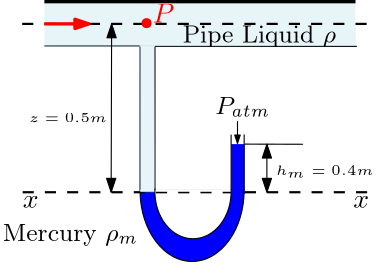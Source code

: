 <?xml version="1.0"?>
<!DOCTYPE ipe SYSTEM "ipe.dtd">
<ipe version="70212" creator="Ipe 7.2.13">
<info created="D:20191018090530" modified="D:20191019194630"/>
<ipestyle name="basic">
<symbol name="arrow/arc(spx)">
<path stroke="sym-stroke" fill="sym-stroke" pen="sym-pen">
0 0 m
-1 0.333 l
-1 -0.333 l
h
</path>
</symbol>
<symbol name="arrow/farc(spx)">
<path stroke="sym-stroke" fill="white" pen="sym-pen">
0 0 m
-1 0.333 l
-1 -0.333 l
h
</path>
</symbol>
<symbol name="arrow/ptarc(spx)">
<path stroke="sym-stroke" fill="sym-stroke" pen="sym-pen">
0 0 m
-1 0.333 l
-0.8 0 l
-1 -0.333 l
h
</path>
</symbol>
<symbol name="arrow/fptarc(spx)">
<path stroke="sym-stroke" fill="white" pen="sym-pen">
0 0 m
-1 0.333 l
-0.8 0 l
-1 -0.333 l
h
</path>
</symbol>
<symbol name="mark/circle(sx)" transformations="translations">
<path fill="sym-stroke">
0.6 0 0 0.6 0 0 e
0.4 0 0 0.4 0 0 e
</path>
</symbol>
<symbol name="mark/disk(sx)" transformations="translations">
<path fill="sym-stroke">
0.6 0 0 0.6 0 0 e
</path>
</symbol>
<symbol name="mark/fdisk(sfx)" transformations="translations">
<group>
<path fill="sym-fill">
0.5 0 0 0.5 0 0 e
</path>
<path fill="sym-stroke" fillrule="eofill">
0.6 0 0 0.6 0 0 e
0.4 0 0 0.4 0 0 e
</path>
</group>
</symbol>
<symbol name="mark/box(sx)" transformations="translations">
<path fill="sym-stroke" fillrule="eofill">
-0.6 -0.6 m
0.6 -0.6 l
0.6 0.6 l
-0.6 0.6 l
h
-0.4 -0.4 m
0.4 -0.4 l
0.4 0.4 l
-0.4 0.4 l
h
</path>
</symbol>
<symbol name="mark/square(sx)" transformations="translations">
<path fill="sym-stroke">
-0.6 -0.6 m
0.6 -0.6 l
0.6 0.6 l
-0.6 0.6 l
h
</path>
</symbol>
<symbol name="mark/fsquare(sfx)" transformations="translations">
<group>
<path fill="sym-fill">
-0.5 -0.5 m
0.5 -0.5 l
0.5 0.5 l
-0.5 0.5 l
h
</path>
<path fill="sym-stroke" fillrule="eofill">
-0.6 -0.6 m
0.6 -0.6 l
0.6 0.6 l
-0.6 0.6 l
h
-0.4 -0.4 m
0.4 -0.4 l
0.4 0.4 l
-0.4 0.4 l
h
</path>
</group>
</symbol>
<symbol name="mark/cross(sx)" transformations="translations">
<group>
<path fill="sym-stroke">
-0.43 -0.57 m
0.57 0.43 l
0.43 0.57 l
-0.57 -0.43 l
h
</path>
<path fill="sym-stroke">
-0.43 0.57 m
0.57 -0.43 l
0.43 -0.57 l
-0.57 0.43 l
h
</path>
</group>
</symbol>
<symbol name="arrow/fnormal(spx)">
<path stroke="sym-stroke" fill="white" pen="sym-pen">
0 0 m
-1 0.333 l
-1 -0.333 l
h
</path>
</symbol>
<symbol name="arrow/pointed(spx)">
<path stroke="sym-stroke" fill="sym-stroke" pen="sym-pen">
0 0 m
-1 0.333 l
-0.8 0 l
-1 -0.333 l
h
</path>
</symbol>
<symbol name="arrow/fpointed(spx)">
<path stroke="sym-stroke" fill="white" pen="sym-pen">
0 0 m
-1 0.333 l
-0.8 0 l
-1 -0.333 l
h
</path>
</symbol>
<symbol name="arrow/linear(spx)">
<path stroke="sym-stroke" pen="sym-pen">
-1 0.333 m
0 0 l
-1 -0.333 l
</path>
</symbol>
<symbol name="arrow/fdouble(spx)">
<path stroke="sym-stroke" fill="white" pen="sym-pen">
0 0 m
-1 0.333 l
-1 -0.333 l
h
-1 0 m
-2 0.333 l
-2 -0.333 l
h
</path>
</symbol>
<symbol name="arrow/double(spx)">
<path stroke="sym-stroke" fill="sym-stroke" pen="sym-pen">
0 0 m
-1 0.333 l
-1 -0.333 l
h
-1 0 m
-2 0.333 l
-2 -0.333 l
h
</path>
</symbol>
<pen name="heavier" value="0.8"/>
<pen name="fat" value="1.2"/>
<pen name="ultrafat" value="2"/>
<symbolsize name="large" value="5"/>
<symbolsize name="small" value="2"/>
<symbolsize name="tiny" value="1.1"/>
<arrowsize name="large" value="10"/>
<arrowsize name="small" value="5"/>
<arrowsize name="tiny" value="3"/>
<color name="red" value="1 0 0"/>
<color name="green" value="0 1 0"/>
<color name="blue" value="0 0 1"/>
<color name="yellow" value="1 1 0"/>
<color name="orange" value="1 0.647 0"/>
<color name="gold" value="1 0.843 0"/>
<color name="purple" value="0.627 0.125 0.941"/>
<color name="gray" value="0.745"/>
<color name="brown" value="0.647 0.165 0.165"/>
<color name="navy" value="0 0 0.502"/>
<color name="pink" value="1 0.753 0.796"/>
<color name="seagreen" value="0.18 0.545 0.341"/>
<color name="turquoise" value="0.251 0.878 0.816"/>
<color name="violet" value="0.933 0.51 0.933"/>
<color name="darkblue" value="0 0 0.545"/>
<color name="darkcyan" value="0 0.545 0.545"/>
<color name="darkgray" value="0.663"/>
<color name="darkgreen" value="0 0.392 0"/>
<color name="darkmagenta" value="0.545 0 0.545"/>
<color name="darkorange" value="1 0.549 0"/>
<color name="darkred" value="0.545 0 0"/>
<color name="lightblue" value="0.678 0.847 0.902"/>
<color name="lightcyan" value="0.878 1 1"/>
<color name="lightgray" value="0.827"/>
<color name="lightgreen" value="0.565 0.933 0.565"/>
<color name="lightyellow" value="1 1 0.878"/>
<dashstyle name="dashed" value="[4] 0"/>
<dashstyle name="dotted" value="[1 3] 0"/>
<dashstyle name="dash dotted" value="[4 2 1 2] 0"/>
<dashstyle name="dash dot dotted" value="[4 2 1 2 1 2] 0"/>
<textsize name="large" value="\large"/>
<textsize name="small" value="\small"/>
<textsize name="tiny" value="\tiny"/>
<textsize name="Large" value="\Large"/>
<textsize name="LARGE" value="\LARGE"/>
<textsize name="huge" value="\huge"/>
<textsize name="Huge" value="\Huge"/>
<textsize name="footnote" value="\footnotesize"/>
<textstyle name="center" begin="\begin{center}" end="\end{center}"/>
<textstyle name="itemize" begin="\begin{itemize}" end="\end{itemize}"/>
<textstyle name="item" begin="\begin{itemize}\item{}" end="\end{itemize}"/>
<gridsize name="4 pts" value="4"/>
<gridsize name="8 pts (~3 mm)" value="8"/>
<gridsize name="16 pts (~6 mm)" value="16"/>
<gridsize name="32 pts (~12 mm)" value="32"/>
<gridsize name="10 pts (~3.5 mm)" value="10"/>
<gridsize name="20 pts (~7 mm)" value="20"/>
<gridsize name="14 pts (~5 mm)" value="14"/>
<gridsize name="28 pts (~10 mm)" value="28"/>
<gridsize name="56 pts (~20 mm)" value="56"/>
<anglesize name="90 deg" value="90"/>
<anglesize name="60 deg" value="60"/>
<anglesize name="45 deg" value="45"/>
<anglesize name="30 deg" value="30"/>
<anglesize name="22.5 deg" value="22.5"/>
<opacity name="10%" value="0.1"/>
<opacity name="30%" value="0.3"/>
<opacity name="50%" value="0.5"/>
<opacity name="75%" value="0.75"/>
<tiling name="falling" angle="-60" step="4" width="1"/>
<tiling name="rising" angle="30" step="4" width="1"/>
</ipestyle>
<page>
<layer name="alpha"/>
<view layers="alpha" active="alpha"/>
<path layer="alpha" matrix="0.7373 0 0 1.06853 52.3161 13.4904" stroke="black" fill="blue">
200.012 560.35 m
18.6241 0 0 15.8865 218.623 559.771 237.235 560.35 a
243.562 560.48 m
25.4048 0 0 -23.9235 218.159 560.164 192.758 559.768 a
</path>
<path fill="white">
192 704 m
208 704 l
</path>
<path fill="white">
240 704 m
256 704 l
</path>
<path matrix="-0.336865 0 0 -0.653457 264.486 1029.8" stroke="black" fill="white">
192 560 m
192 640 l
208 640 l
208 560 l
208 560 l
</path>
<path stroke="black">
159.995 664.08 m
194.409 664.08 l
</path>
<path matrix="3.29406 0 0 -3059.89 -366.866 2032694.41" fill="1">
159.995 664.08 m
194.409 664.08 l
</path>
<path matrix="2.11183 0 0 11.9744 -138.056 -7288.05" stroke="black">
159.995 664.08 m
194.409 664.08 l
</path>
<path matrix="0.986405 0 0 0.993056 2.17516 4.72399" fill="lightblue" opacity="30%" stroke-opacity="opaque">
159.995 680.255 m
159.995 663.736 l
273.732 663.908 l
273.388 680.255 l
273.388 680.255 l
h
</path>
<path stroke="black" pen="fat">
160 680 m
272 680 l
</path>
<path stroke="black">
199.809 612.638 m
199.809 611.526 l
</path>
<text matrix="1 0 0 1 -100.431 102.877" transformations="translations" pos="321.946 536.681" stroke="black" type="label" width="19.804" height="6.133" depth="0.99" valign="baseline" size="small" style="math">P_{atm}</text>
<text matrix="1 0 0 1 -68.901 53.0338" transformations="translations" pos="267.868 619.463" stroke="red" type="label" width="7.78" height="6.808" depth="0" valign="baseline" style="math">P</text>
<text matrix="1 0 0 1 -20.1557 23.3006" transformations="translations" pos="263.502 594.311" stroke="black" type="label" width="35.112" height="3.465" depth="0.99" valign="baseline" size="tiny" style="math">h_m = 0.4 m</text>
<text matrix="1 0 0 1 12.9251 -36.854" transformations="translations" pos="258.262 642.693" stroke="black" type="label" width="5.694" height="4.289" depth="0" valign="baseline" style="math">x</text>
<text matrix="1 0 0 1 -90.1471 61.3248" transformations="translations" pos="244.638 575.273" stroke="black" type="label" width="27.989" height="3.21" depth="0" valign="baseline" size="tiny" style="math">z = 0.5 m</text>
<text matrix="1 0 0 1 -79.0504 97.9195" transformations="translations" pos="288.828 567.413" stroke="black" type="label" width="55.178" height="6.23" depth="1.74" valign="baseline" size="small">Pipe Liquid $\rho$</text>
<path stroke="black" dash="dashed" pen="heavier">
152 672 m
280 672 l
</path>
<path matrix="1 0 0 1 0.174943 -60.608" stroke="black" dash="dashed" pen="heavier">
152 672 m
280 672 l
</path>
<text matrix="1 0 0 1 -106.021 -36.8536" transformations="translations" pos="258.262 642.693" stroke="black" type="label" width="5.694" height="4.289" depth="0" valign="baseline" style="math">x</text>
<path stroke="black" arrow="normal/small" rarrow="normal/small">
184.03 611.392 m
184.205 672 l
</path>
<path matrix="0.583591 0 0 0.114291 82.539 547.627" fill="white">
191.901 566.886 m
191.901 559.53 l
256.429 559.53 l
256.429 566.886 l
h
</path>
<path matrix="1 0 0 1.00625 0 -4.15265" fill="lightblue" opacity="30%" stroke-opacity="opaque">
194.065 664.425 m
194.237 611.772 l
199.915 611.6 l
199.571 664.425 l
199.571 664.425 l
h
</path>
<path matrix="0.974177 0 0 1 6.12155 0" fill="blue">
226.997 628.72 m
226.997 610.904 l
231.888 610.904 l
231.888 628.72 l
h
</path>
<path matrix="1 0 0 2.68278 -16.0867 -1041.84" stroke="black">
248 624 m
248 616 l
</path>
<path matrix="1 0 0 2.57618 -12.7823 -975.404" stroke="black">
240 624 m
240 616 l
</path>
<path stroke="black">
199.771 612.69 m
199.771 611.57 l
</path>
<path stroke="black">
232.021 628.72 m
253.108 628.666 l
253.108 628.666 l
</path>
<path stroke="black" arrow="normal/small" rarrow="normal/small">
240.101 628.699 m
240.099 611.392 l
</path>
<path matrix="1 0 0 1 -90.4862 -19.0121" stroke="black" arrow="normal/tiny">
320 656 m
320 648 l
</path>
<path stroke="red" pen="fat" arrow="normal/small">
160 672 m
176 672 l
</path>
<use name="mark/disk(sx)" pos="196.786 672.265" size="normal" stroke="red"/>
<text matrix="1 0 0 1 -91.2027 -2.4256" transformations="translations" pos="236.22 596.303" stroke="black" type="label" width="48.688" height="6.13" depth="1.74" valign="baseline" size="small">Mercury $\rho_m$</text>
</page>
</ipe>
